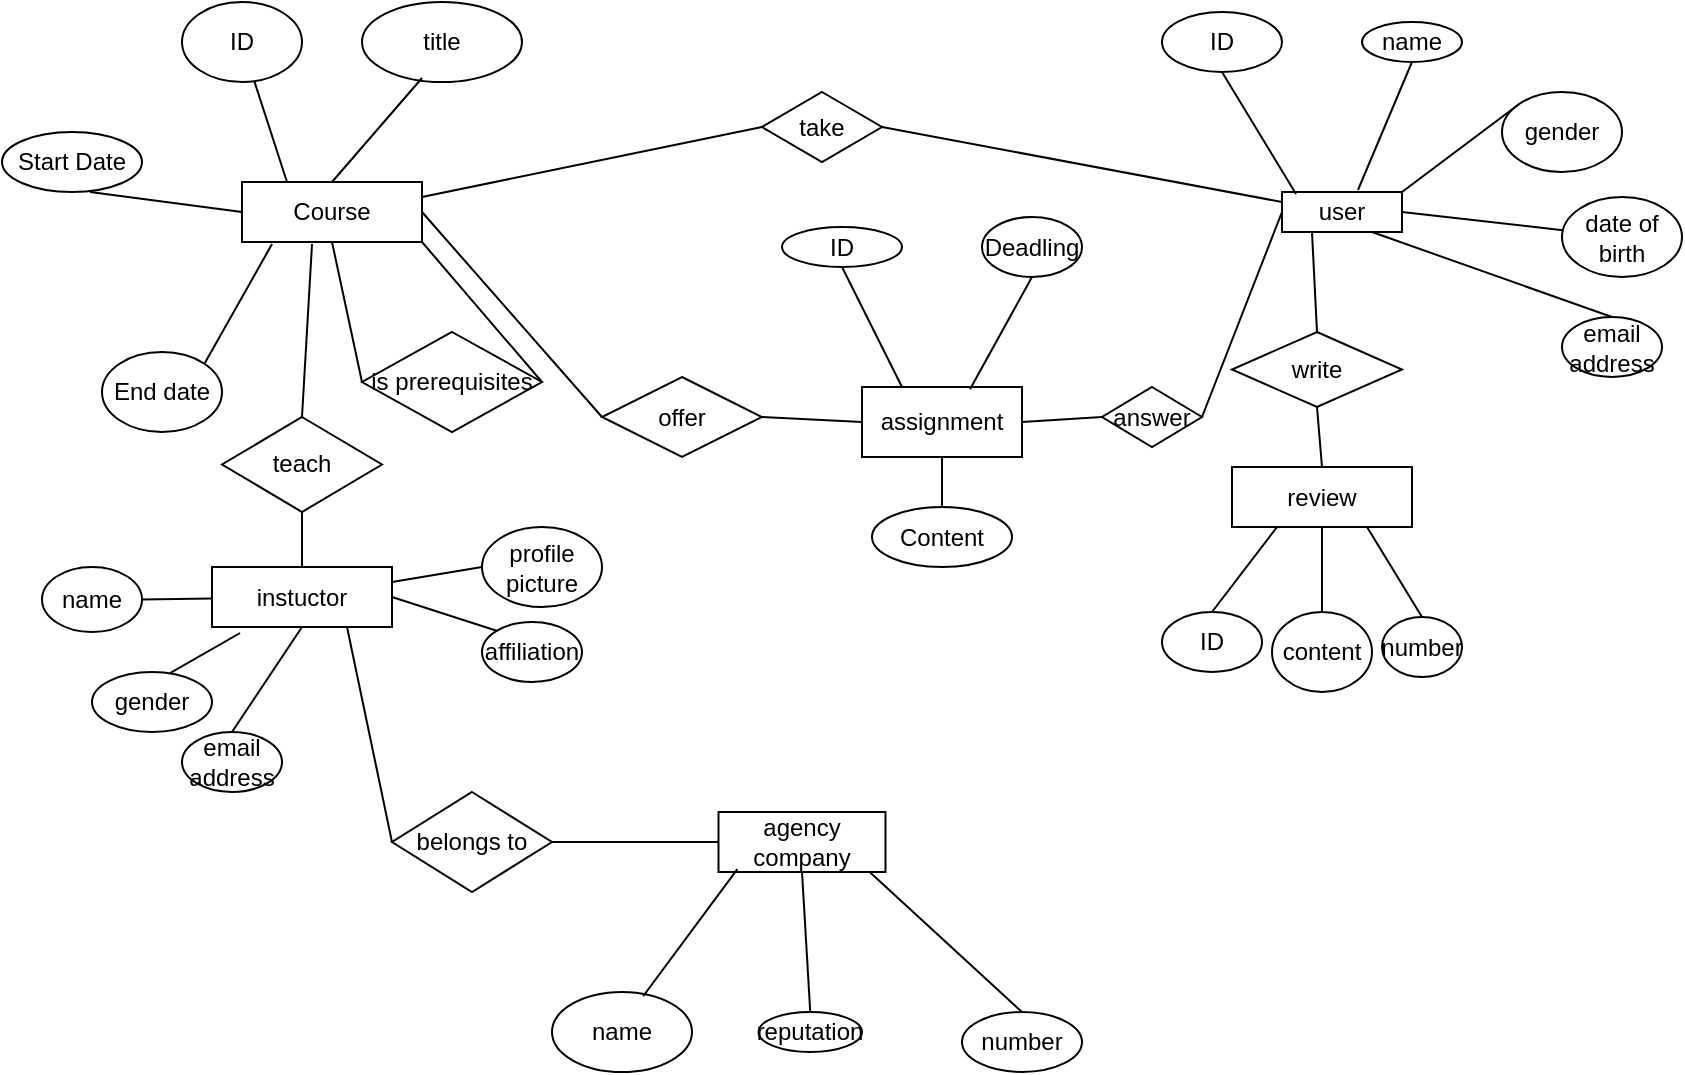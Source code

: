<mxfile version="12.6.1" type="github">
  <diagram id="yNR6yPrqRglq0oeF5hS5" name="Page-1">
    <mxGraphModel dx="1940" dy="652" grid="1" gridSize="10" guides="1" tooltips="1" connect="1" arrows="1" fold="1" page="1" pageScale="1" pageWidth="827" pageHeight="1169" math="0" shadow="0">
      <root>
        <mxCell id="0"/>
        <mxCell id="1" parent="0"/>
        <mxCell id="lMsgz_5FlAVxc4RHLTfQ-1" value="Course" style="rounded=0;whiteSpace=wrap;html=1;" vertex="1" parent="1">
          <mxGeometry x="90" y="135" width="90" height="30" as="geometry"/>
        </mxCell>
        <mxCell id="lMsgz_5FlAVxc4RHLTfQ-2" value="ID&lt;br&gt;" style="ellipse;whiteSpace=wrap;html=1;" vertex="1" parent="1">
          <mxGeometry x="60" y="45" width="60" height="40" as="geometry"/>
        </mxCell>
        <mxCell id="lMsgz_5FlAVxc4RHLTfQ-3" value="" style="endArrow=none;html=1;entryX=0.25;entryY=0;entryDx=0;entryDy=0;" edge="1" parent="1" source="lMsgz_5FlAVxc4RHLTfQ-2" target="lMsgz_5FlAVxc4RHLTfQ-1">
          <mxGeometry width="50" height="50" relative="1" as="geometry">
            <mxPoint x="170" y="290" as="sourcePoint"/>
            <mxPoint x="220" y="190" as="targetPoint"/>
          </mxGeometry>
        </mxCell>
        <mxCell id="lMsgz_5FlAVxc4RHLTfQ-4" value="title" style="ellipse;whiteSpace=wrap;html=1;" vertex="1" parent="1">
          <mxGeometry x="150" y="45" width="80" height="40" as="geometry"/>
        </mxCell>
        <mxCell id="lMsgz_5FlAVxc4RHLTfQ-5" value="" style="endArrow=none;html=1;entryX=0.375;entryY=0.95;entryDx=0;entryDy=0;entryPerimeter=0;exitX=0.5;exitY=0;exitDx=0;exitDy=0;" edge="1" parent="1" source="lMsgz_5FlAVxc4RHLTfQ-1" target="lMsgz_5FlAVxc4RHLTfQ-4">
          <mxGeometry width="50" height="50" relative="1" as="geometry">
            <mxPoint x="170" y="290" as="sourcePoint"/>
            <mxPoint x="220" y="240" as="targetPoint"/>
          </mxGeometry>
        </mxCell>
        <mxCell id="lMsgz_5FlAVxc4RHLTfQ-6" value="End date" style="ellipse;whiteSpace=wrap;html=1;" vertex="1" parent="1">
          <mxGeometry x="20" y="220" width="60" height="40" as="geometry"/>
        </mxCell>
        <mxCell id="lMsgz_5FlAVxc4RHLTfQ-7" value="" style="endArrow=none;html=1;exitX=1;exitY=0;exitDx=0;exitDy=0;entryX=0.167;entryY=1.033;entryDx=0;entryDy=0;entryPerimeter=0;" edge="1" parent="1" source="lMsgz_5FlAVxc4RHLTfQ-6" target="lMsgz_5FlAVxc4RHLTfQ-1">
          <mxGeometry width="50" height="50" relative="1" as="geometry">
            <mxPoint x="130" y="370" as="sourcePoint"/>
            <mxPoint x="207" y="219" as="targetPoint"/>
          </mxGeometry>
        </mxCell>
        <mxCell id="lMsgz_5FlAVxc4RHLTfQ-8" value="Start Date" style="ellipse;whiteSpace=wrap;html=1;" vertex="1" parent="1">
          <mxGeometry x="-30" y="110" width="70" height="30" as="geometry"/>
        </mxCell>
        <mxCell id="lMsgz_5FlAVxc4RHLTfQ-9" value="" style="endArrow=none;html=1;exitX=0.629;exitY=1;exitDx=0;exitDy=0;exitPerimeter=0;entryX=0;entryY=0.5;entryDx=0;entryDy=0;" edge="1" parent="1" source="lMsgz_5FlAVxc4RHLTfQ-8" target="lMsgz_5FlAVxc4RHLTfQ-1">
          <mxGeometry width="50" height="50" relative="1" as="geometry">
            <mxPoint x="130" y="370" as="sourcePoint"/>
            <mxPoint x="230" y="220" as="targetPoint"/>
          </mxGeometry>
        </mxCell>
        <mxCell id="lMsgz_5FlAVxc4RHLTfQ-11" value="" style="endArrow=none;html=1;entryX=0.5;entryY=1;entryDx=0;entryDy=0;exitX=0;exitY=0.5;exitDx=0;exitDy=0;" edge="1" parent="1" source="lMsgz_5FlAVxc4RHLTfQ-92" target="lMsgz_5FlAVxc4RHLTfQ-1">
          <mxGeometry width="50" height="50" relative="1" as="geometry">
            <mxPoint x="188.787" y="229.393" as="sourcePoint"/>
            <mxPoint x="180" y="330" as="targetPoint"/>
          </mxGeometry>
        </mxCell>
        <mxCell id="lMsgz_5FlAVxc4RHLTfQ-12" value="offer" style="rhombus;whiteSpace=wrap;html=1;" vertex="1" parent="1">
          <mxGeometry x="270" y="232.5" width="80" height="40" as="geometry"/>
        </mxCell>
        <mxCell id="lMsgz_5FlAVxc4RHLTfQ-13" value="" style="endArrow=none;html=1;entryX=0;entryY=0.5;entryDx=0;entryDy=0;exitX=1;exitY=0.5;exitDx=0;exitDy=0;" edge="1" parent="1" source="lMsgz_5FlAVxc4RHLTfQ-1" target="lMsgz_5FlAVxc4RHLTfQ-12">
          <mxGeometry width="50" height="50" relative="1" as="geometry">
            <mxPoint x="130" y="380" as="sourcePoint"/>
            <mxPoint x="290" y="210" as="targetPoint"/>
          </mxGeometry>
        </mxCell>
        <mxCell id="lMsgz_5FlAVxc4RHLTfQ-14" value="" style="endArrow=none;html=1;exitX=1;exitY=0.5;exitDx=0;exitDy=0;entryX=0;entryY=0.5;entryDx=0;entryDy=0;" edge="1" parent="1" source="lMsgz_5FlAVxc4RHLTfQ-12" target="lMsgz_5FlAVxc4RHLTfQ-15">
          <mxGeometry width="50" height="50" relative="1" as="geometry">
            <mxPoint x="403" y="302.5" as="sourcePoint"/>
            <mxPoint x="460" y="252.5" as="targetPoint"/>
          </mxGeometry>
        </mxCell>
        <mxCell id="lMsgz_5FlAVxc4RHLTfQ-15" value="assignment" style="rounded=0;whiteSpace=wrap;html=1;" vertex="1" parent="1">
          <mxGeometry x="400" y="237.5" width="80" height="35" as="geometry"/>
        </mxCell>
        <mxCell id="lMsgz_5FlAVxc4RHLTfQ-16" value="ID" style="ellipse;whiteSpace=wrap;html=1;" vertex="1" parent="1">
          <mxGeometry x="360" y="157.5" width="60" height="20" as="geometry"/>
        </mxCell>
        <mxCell id="lMsgz_5FlAVxc4RHLTfQ-17" value="Deadling" style="ellipse;whiteSpace=wrap;html=1;" vertex="1" parent="1">
          <mxGeometry x="460" y="152.5" width="50" height="30" as="geometry"/>
        </mxCell>
        <mxCell id="lMsgz_5FlAVxc4RHLTfQ-18" value="Content" style="ellipse;whiteSpace=wrap;html=1;" vertex="1" parent="1">
          <mxGeometry x="405" y="297.5" width="70" height="30" as="geometry"/>
        </mxCell>
        <mxCell id="lMsgz_5FlAVxc4RHLTfQ-19" value="" style="endArrow=none;html=1;entryX=0.5;entryY=1;entryDx=0;entryDy=0;exitX=0.25;exitY=0;exitDx=0;exitDy=0;" edge="1" parent="1" source="lMsgz_5FlAVxc4RHLTfQ-15" target="lMsgz_5FlAVxc4RHLTfQ-16">
          <mxGeometry width="50" height="50" relative="1" as="geometry">
            <mxPoint x="100" y="482.5" as="sourcePoint"/>
            <mxPoint x="370" y="262.5" as="targetPoint"/>
          </mxGeometry>
        </mxCell>
        <mxCell id="lMsgz_5FlAVxc4RHLTfQ-20" value="" style="endArrow=none;html=1;exitX=0.675;exitY=0.033;exitDx=0;exitDy=0;exitPerimeter=0;entryX=0.5;entryY=1;entryDx=0;entryDy=0;" edge="1" parent="1" source="lMsgz_5FlAVxc4RHLTfQ-15" target="lMsgz_5FlAVxc4RHLTfQ-17">
          <mxGeometry width="50" height="50" relative="1" as="geometry">
            <mxPoint x="420" y="252.51" as="sourcePoint"/>
            <mxPoint x="460" y="202.5" as="targetPoint"/>
          </mxGeometry>
        </mxCell>
        <mxCell id="lMsgz_5FlAVxc4RHLTfQ-21" value="" style="endArrow=none;html=1;entryX=0.5;entryY=1;entryDx=0;entryDy=0;exitX=0.5;exitY=0;exitDx=0;exitDy=0;" edge="1" parent="1" source="lMsgz_5FlAVxc4RHLTfQ-18" target="lMsgz_5FlAVxc4RHLTfQ-15">
          <mxGeometry width="50" height="50" relative="1" as="geometry">
            <mxPoint x="430" y="262.51" as="sourcePoint"/>
            <mxPoint x="420" y="212.5" as="targetPoint"/>
          </mxGeometry>
        </mxCell>
        <mxCell id="lMsgz_5FlAVxc4RHLTfQ-22" value="answer" style="rhombus;whiteSpace=wrap;html=1;" vertex="1" parent="1">
          <mxGeometry x="520" y="237.5" width="50" height="30" as="geometry"/>
        </mxCell>
        <mxCell id="lMsgz_5FlAVxc4RHLTfQ-23" value="" style="endArrow=none;html=1;entryX=1;entryY=0.5;entryDx=0;entryDy=0;exitX=0;exitY=0.5;exitDx=0;exitDy=0;" edge="1" parent="1" source="lMsgz_5FlAVxc4RHLTfQ-22" target="lMsgz_5FlAVxc4RHLTfQ-15">
          <mxGeometry width="50" height="50" relative="1" as="geometry">
            <mxPoint x="480" y="272.51" as="sourcePoint"/>
            <mxPoint x="470" y="222.5" as="targetPoint"/>
          </mxGeometry>
        </mxCell>
        <mxCell id="lMsgz_5FlAVxc4RHLTfQ-24" value="user" style="rounded=0;whiteSpace=wrap;html=1;" vertex="1" parent="1">
          <mxGeometry x="610" y="140" width="60" height="20" as="geometry"/>
        </mxCell>
        <mxCell id="lMsgz_5FlAVxc4RHLTfQ-25" value="" style="endArrow=none;html=1;entryX=1;entryY=0.5;entryDx=0;entryDy=0;exitX=0;exitY=0.5;exitDx=0;exitDy=0;" edge="1" parent="1" source="lMsgz_5FlAVxc4RHLTfQ-24" target="lMsgz_5FlAVxc4RHLTfQ-22">
          <mxGeometry width="50" height="50" relative="1" as="geometry">
            <mxPoint x="420" y="180.01" as="sourcePoint"/>
            <mxPoint x="410" y="130" as="targetPoint"/>
          </mxGeometry>
        </mxCell>
        <mxCell id="lMsgz_5FlAVxc4RHLTfQ-26" value="ID" style="ellipse;whiteSpace=wrap;html=1;" vertex="1" parent="1">
          <mxGeometry x="550" y="50" width="60" height="30" as="geometry"/>
        </mxCell>
        <mxCell id="lMsgz_5FlAVxc4RHLTfQ-27" value="name" style="ellipse;whiteSpace=wrap;html=1;" vertex="1" parent="1">
          <mxGeometry x="650" y="55" width="50" height="20" as="geometry"/>
        </mxCell>
        <mxCell id="lMsgz_5FlAVxc4RHLTfQ-28" value="email address" style="ellipse;whiteSpace=wrap;html=1;" vertex="1" parent="1">
          <mxGeometry x="750" y="202.5" width="50" height="30" as="geometry"/>
        </mxCell>
        <mxCell id="lMsgz_5FlAVxc4RHLTfQ-29" value="date of birth" style="ellipse;whiteSpace=wrap;html=1;" vertex="1" parent="1">
          <mxGeometry x="750" y="142.5" width="60" height="40" as="geometry"/>
        </mxCell>
        <mxCell id="lMsgz_5FlAVxc4RHLTfQ-30" value="" style="endArrow=none;html=1;exitX=0.117;exitY=0.05;exitDx=0;exitDy=0;exitPerimeter=0;entryX=0.5;entryY=1;entryDx=0;entryDy=0;" edge="1" parent="1" source="lMsgz_5FlAVxc4RHLTfQ-24" target="lMsgz_5FlAVxc4RHLTfQ-26">
          <mxGeometry width="50" height="50" relative="1" as="geometry">
            <mxPoint x="430" y="190.01" as="sourcePoint"/>
            <mxPoint x="550" y="130" as="targetPoint"/>
          </mxGeometry>
        </mxCell>
        <mxCell id="lMsgz_5FlAVxc4RHLTfQ-31" value="" style="endArrow=none;html=1;exitX=0.633;exitY=-0.05;exitDx=0;exitDy=0;exitPerimeter=0;entryX=0.5;entryY=1;entryDx=0;entryDy=0;" edge="1" parent="1" source="lMsgz_5FlAVxc4RHLTfQ-24" target="lMsgz_5FlAVxc4RHLTfQ-27">
          <mxGeometry width="50" height="50" relative="1" as="geometry">
            <mxPoint x="440" y="200.01" as="sourcePoint"/>
            <mxPoint x="680" y="100" as="targetPoint"/>
          </mxGeometry>
        </mxCell>
        <mxCell id="lMsgz_5FlAVxc4RHLTfQ-32" value="" style="endArrow=none;html=1;entryX=0.75;entryY=1;entryDx=0;entryDy=0;exitX=0.5;exitY=0;exitDx=0;exitDy=0;" edge="1" parent="1" source="lMsgz_5FlAVxc4RHLTfQ-28" target="lMsgz_5FlAVxc4RHLTfQ-24">
          <mxGeometry width="50" height="50" relative="1" as="geometry">
            <mxPoint x="450" y="210.01" as="sourcePoint"/>
            <mxPoint x="440" y="160" as="targetPoint"/>
          </mxGeometry>
        </mxCell>
        <mxCell id="lMsgz_5FlAVxc4RHLTfQ-33" value="" style="endArrow=none;html=1;entryX=1;entryY=0.5;entryDx=0;entryDy=0;" edge="1" parent="1" source="lMsgz_5FlAVxc4RHLTfQ-29" target="lMsgz_5FlAVxc4RHLTfQ-24">
          <mxGeometry width="50" height="50" relative="1" as="geometry">
            <mxPoint x="460" y="220.01" as="sourcePoint"/>
            <mxPoint x="450" y="170" as="targetPoint"/>
          </mxGeometry>
        </mxCell>
        <mxCell id="lMsgz_5FlAVxc4RHLTfQ-34" value="instuctor" style="rounded=0;whiteSpace=wrap;html=1;" vertex="1" parent="1">
          <mxGeometry x="75" y="327.5" width="90" height="30" as="geometry"/>
        </mxCell>
        <mxCell id="lMsgz_5FlAVxc4RHLTfQ-35" value="name" style="ellipse;whiteSpace=wrap;html=1;" vertex="1" parent="1">
          <mxGeometry x="-10" y="327.5" width="50" height="32.5" as="geometry"/>
        </mxCell>
        <mxCell id="lMsgz_5FlAVxc4RHLTfQ-36" value="gender" style="ellipse;whiteSpace=wrap;html=1;" vertex="1" parent="1">
          <mxGeometry x="15" y="380" width="60" height="30" as="geometry"/>
        </mxCell>
        <mxCell id="lMsgz_5FlAVxc4RHLTfQ-37" value="" style="endArrow=none;html=1;entryX=1;entryY=0.5;entryDx=0;entryDy=0;" edge="1" parent="1" source="lMsgz_5FlAVxc4RHLTfQ-34" target="lMsgz_5FlAVxc4RHLTfQ-35">
          <mxGeometry width="50" height="50" relative="1" as="geometry">
            <mxPoint x="530" y="230.01" as="sourcePoint"/>
            <mxPoint x="520" y="180" as="targetPoint"/>
          </mxGeometry>
        </mxCell>
        <mxCell id="lMsgz_5FlAVxc4RHLTfQ-38" value="" style="endArrow=none;html=1;entryX=0.65;entryY=0.02;entryDx=0;entryDy=0;exitX=0.156;exitY=1.1;exitDx=0;exitDy=0;exitPerimeter=0;entryPerimeter=0;" edge="1" parent="1" source="lMsgz_5FlAVxc4RHLTfQ-34" target="lMsgz_5FlAVxc4RHLTfQ-36">
          <mxGeometry width="50" height="50" relative="1" as="geometry">
            <mxPoint x="540" y="240.01" as="sourcePoint"/>
            <mxPoint x="530" y="190" as="targetPoint"/>
          </mxGeometry>
        </mxCell>
        <mxCell id="lMsgz_5FlAVxc4RHLTfQ-40" value="" style="endArrow=none;html=1;entryX=0.389;entryY=1.033;entryDx=0;entryDy=0;exitX=0.5;exitY=0;exitDx=0;exitDy=0;entryPerimeter=0;" edge="1" parent="1" source="lMsgz_5FlAVxc4RHLTfQ-103" target="lMsgz_5FlAVxc4RHLTfQ-1">
          <mxGeometry width="50" height="50" relative="1" as="geometry">
            <mxPoint x="122.5" y="255" as="sourcePoint"/>
            <mxPoint x="540" y="200" as="targetPoint"/>
          </mxGeometry>
        </mxCell>
        <mxCell id="lMsgz_5FlAVxc4RHLTfQ-41" value="" style="endArrow=none;html=1;entryX=0.236;entryY=1.029;entryDx=0;entryDy=0;exitX=0.5;exitY=0;exitDx=0;exitDy=0;entryPerimeter=0;" edge="1" parent="1" source="lMsgz_5FlAVxc4RHLTfQ-103">
          <mxGeometry width="50" height="50" relative="1" as="geometry">
            <mxPoint x="560" y="260.01" as="sourcePoint"/>
            <mxPoint x="107.98" y="291.015" as="targetPoint"/>
          </mxGeometry>
        </mxCell>
        <mxCell id="lMsgz_5FlAVxc4RHLTfQ-65" value="agency company" style="rounded=0;whiteSpace=wrap;html=1;" vertex="1" parent="1">
          <mxGeometry x="328.25" y="450" width="83.5" height="30" as="geometry"/>
        </mxCell>
        <mxCell id="lMsgz_5FlAVxc4RHLTfQ-67" value="reputation" style="ellipse;whiteSpace=wrap;html=1;" vertex="1" parent="1">
          <mxGeometry x="348.25" y="550" width="51.75" height="20" as="geometry"/>
        </mxCell>
        <mxCell id="lMsgz_5FlAVxc4RHLTfQ-68" value="number" style="ellipse;whiteSpace=wrap;html=1;" vertex="1" parent="1">
          <mxGeometry x="450" y="550" width="60" height="30" as="geometry"/>
        </mxCell>
        <mxCell id="lMsgz_5FlAVxc4RHLTfQ-71" value="name" style="ellipse;whiteSpace=wrap;html=1;" vertex="1" parent="1">
          <mxGeometry x="245" y="540" width="70" height="40" as="geometry"/>
        </mxCell>
        <mxCell id="lMsgz_5FlAVxc4RHLTfQ-73" value="" style="endArrow=none;html=1;entryX=0.113;entryY=0.953;entryDx=0;entryDy=0;exitX=0.651;exitY=0.053;exitDx=0;exitDy=0;entryPerimeter=0;exitPerimeter=0;" edge="1" parent="1" source="lMsgz_5FlAVxc4RHLTfQ-71" target="lMsgz_5FlAVxc4RHLTfQ-65">
          <mxGeometry width="50" height="50" relative="1" as="geometry">
            <mxPoint x="700" y="497.51" as="sourcePoint"/>
            <mxPoint x="690" y="447.5" as="targetPoint"/>
          </mxGeometry>
        </mxCell>
        <mxCell id="lMsgz_5FlAVxc4RHLTfQ-74" value="" style="endArrow=none;html=1;entryX=0.5;entryY=1;entryDx=0;entryDy=0;exitX=0.5;exitY=0;exitDx=0;exitDy=0;" edge="1" parent="1" source="lMsgz_5FlAVxc4RHLTfQ-67" target="lMsgz_5FlAVxc4RHLTfQ-65">
          <mxGeometry width="50" height="50" relative="1" as="geometry">
            <mxPoint x="710" y="507.51" as="sourcePoint"/>
            <mxPoint x="700" y="457.5" as="targetPoint"/>
          </mxGeometry>
        </mxCell>
        <mxCell id="lMsgz_5FlAVxc4RHLTfQ-75" value="" style="endArrow=none;html=1;entryX=0.902;entryY=0.992;entryDx=0;entryDy=0;exitX=0.5;exitY=0;exitDx=0;exitDy=0;entryPerimeter=0;" edge="1" parent="1" source="lMsgz_5FlAVxc4RHLTfQ-68" target="lMsgz_5FlAVxc4RHLTfQ-65">
          <mxGeometry width="50" height="50" relative="1" as="geometry">
            <mxPoint x="720" y="517.51" as="sourcePoint"/>
            <mxPoint x="710" y="467.5" as="targetPoint"/>
          </mxGeometry>
        </mxCell>
        <mxCell id="lMsgz_5FlAVxc4RHLTfQ-79" value="belongs to" style="rhombus;whiteSpace=wrap;html=1;" vertex="1" parent="1">
          <mxGeometry x="165" y="440" width="80" height="50" as="geometry"/>
        </mxCell>
        <mxCell id="lMsgz_5FlAVxc4RHLTfQ-80" value="" style="endArrow=none;html=1;entryX=0.75;entryY=1;entryDx=0;entryDy=0;exitX=0;exitY=0.5;exitDx=0;exitDy=0;" edge="1" parent="1" source="lMsgz_5FlAVxc4RHLTfQ-79" target="lMsgz_5FlAVxc4RHLTfQ-34">
          <mxGeometry width="50" height="50" relative="1" as="geometry">
            <mxPoint x="760" y="460.01" as="sourcePoint"/>
            <mxPoint x="750" y="410" as="targetPoint"/>
          </mxGeometry>
        </mxCell>
        <mxCell id="lMsgz_5FlAVxc4RHLTfQ-81" value="" style="endArrow=none;html=1;entryX=1;entryY=0.5;entryDx=0;entryDy=0;exitX=0;exitY=0.5;exitDx=0;exitDy=0;" edge="1" parent="1" source="lMsgz_5FlAVxc4RHLTfQ-65" target="lMsgz_5FlAVxc4RHLTfQ-79">
          <mxGeometry width="50" height="50" relative="1" as="geometry">
            <mxPoint x="770" y="567.51" as="sourcePoint"/>
            <mxPoint x="760" y="517.5" as="targetPoint"/>
          </mxGeometry>
        </mxCell>
        <mxCell id="lMsgz_5FlAVxc4RHLTfQ-82" value="write" style="rhombus;whiteSpace=wrap;html=1;" vertex="1" parent="1">
          <mxGeometry x="585" y="210" width="85" height="37.5" as="geometry"/>
        </mxCell>
        <mxCell id="lMsgz_5FlAVxc4RHLTfQ-83" value="" style="endArrow=none;html=1;entryX=0.25;entryY=1;entryDx=0;entryDy=0;exitX=0.5;exitY=0;exitDx=0;exitDy=0;" edge="1" parent="1" source="lMsgz_5FlAVxc4RHLTfQ-82" target="lMsgz_5FlAVxc4RHLTfQ-24">
          <mxGeometry width="50" height="50" relative="1" as="geometry">
            <mxPoint x="490" y="592.5" as="sourcePoint"/>
            <mxPoint x="770" y="527.5" as="targetPoint"/>
            <Array as="points"/>
          </mxGeometry>
        </mxCell>
        <mxCell id="lMsgz_5FlAVxc4RHLTfQ-84" value="review" style="rounded=0;whiteSpace=wrap;html=1;" vertex="1" parent="1">
          <mxGeometry x="585" y="277.5" width="90" height="30" as="geometry"/>
        </mxCell>
        <mxCell id="lMsgz_5FlAVxc4RHLTfQ-85" value="" style="endArrow=none;html=1;entryX=0.5;entryY=1;entryDx=0;entryDy=0;exitX=0.5;exitY=0;exitDx=0;exitDy=0;" edge="1" parent="1" source="lMsgz_5FlAVxc4RHLTfQ-84" target="lMsgz_5FlAVxc4RHLTfQ-82">
          <mxGeometry width="50" height="50" relative="1" as="geometry">
            <mxPoint x="628" y="300" as="sourcePoint"/>
            <mxPoint x="860" y="350" as="targetPoint"/>
          </mxGeometry>
        </mxCell>
        <mxCell id="lMsgz_5FlAVxc4RHLTfQ-86" value="ID" style="ellipse;whiteSpace=wrap;html=1;" vertex="1" parent="1">
          <mxGeometry x="550" y="350" width="50" height="30" as="geometry"/>
        </mxCell>
        <mxCell id="lMsgz_5FlAVxc4RHLTfQ-87" value="content" style="ellipse;whiteSpace=wrap;html=1;" vertex="1" parent="1">
          <mxGeometry x="605" y="350" width="50" height="40" as="geometry"/>
        </mxCell>
        <mxCell id="lMsgz_5FlAVxc4RHLTfQ-88" value="number" style="ellipse;whiteSpace=wrap;html=1;" vertex="1" parent="1">
          <mxGeometry x="660" y="352.5" width="40" height="30" as="geometry"/>
        </mxCell>
        <mxCell id="lMsgz_5FlAVxc4RHLTfQ-89" value="" style="endArrow=none;html=1;entryX=0.25;entryY=1;entryDx=0;entryDy=0;exitX=0.5;exitY=0;exitDx=0;exitDy=0;" edge="1" parent="1" source="lMsgz_5FlAVxc4RHLTfQ-86" target="lMsgz_5FlAVxc4RHLTfQ-84">
          <mxGeometry width="50" height="50" relative="1" as="geometry">
            <mxPoint x="800" y="555.01" as="sourcePoint"/>
            <mxPoint x="790" y="505" as="targetPoint"/>
          </mxGeometry>
        </mxCell>
        <mxCell id="lMsgz_5FlAVxc4RHLTfQ-90" value="" style="endArrow=none;html=1;entryX=0.5;entryY=1;entryDx=0;entryDy=0;exitX=0.5;exitY=0;exitDx=0;exitDy=0;" edge="1" parent="1" source="lMsgz_5FlAVxc4RHLTfQ-87" target="lMsgz_5FlAVxc4RHLTfQ-84">
          <mxGeometry width="50" height="50" relative="1" as="geometry">
            <mxPoint x="810" y="565.01" as="sourcePoint"/>
            <mxPoint x="800" y="515" as="targetPoint"/>
          </mxGeometry>
        </mxCell>
        <mxCell id="lMsgz_5FlAVxc4RHLTfQ-91" value="" style="endArrow=none;html=1;entryX=0.75;entryY=1;entryDx=0;entryDy=0;exitX=0.5;exitY=0;exitDx=0;exitDy=0;" edge="1" parent="1" source="lMsgz_5FlAVxc4RHLTfQ-88" target="lMsgz_5FlAVxc4RHLTfQ-84">
          <mxGeometry width="50" height="50" relative="1" as="geometry">
            <mxPoint x="820" y="575.01" as="sourcePoint"/>
            <mxPoint x="810" y="525" as="targetPoint"/>
          </mxGeometry>
        </mxCell>
        <mxCell id="lMsgz_5FlAVxc4RHLTfQ-92" value="is prerequisites" style="rhombus;whiteSpace=wrap;html=1;" vertex="1" parent="1">
          <mxGeometry x="150" y="210" width="90" height="50" as="geometry"/>
        </mxCell>
        <mxCell id="lMsgz_5FlAVxc4RHLTfQ-93" value="" style="endArrow=none;html=1;entryX=1;entryY=1;entryDx=0;entryDy=0;exitX=1;exitY=0.5;exitDx=0;exitDy=0;" edge="1" parent="1" source="lMsgz_5FlAVxc4RHLTfQ-92" target="lMsgz_5FlAVxc4RHLTfQ-1">
          <mxGeometry width="50" height="50" relative="1" as="geometry">
            <mxPoint x="185" y="265" as="sourcePoint"/>
            <mxPoint x="235" y="215" as="targetPoint"/>
          </mxGeometry>
        </mxCell>
        <mxCell id="lMsgz_5FlAVxc4RHLTfQ-96" value="gender" style="ellipse;whiteSpace=wrap;html=1;" vertex="1" parent="1">
          <mxGeometry x="720" y="90" width="60" height="40" as="geometry"/>
        </mxCell>
        <mxCell id="lMsgz_5FlAVxc4RHLTfQ-97" value="" style="endArrow=none;html=1;entryX=1;entryY=0;entryDx=0;entryDy=0;exitX=0;exitY=0;exitDx=0;exitDy=0;" edge="1" parent="1" source="lMsgz_5FlAVxc4RHLTfQ-96" target="lMsgz_5FlAVxc4RHLTfQ-24">
          <mxGeometry width="50" height="50" relative="1" as="geometry">
            <mxPoint x="665" y="302.5" as="sourcePoint"/>
            <mxPoint x="715" y="252.5" as="targetPoint"/>
          </mxGeometry>
        </mxCell>
        <mxCell id="lMsgz_5FlAVxc4RHLTfQ-98" value="take" style="rhombus;whiteSpace=wrap;html=1;" vertex="1" parent="1">
          <mxGeometry x="350" y="90" width="60" height="35" as="geometry"/>
        </mxCell>
        <mxCell id="lMsgz_5FlAVxc4RHLTfQ-99" value="" style="endArrow=none;html=1;exitX=1;exitY=0.25;exitDx=0;exitDy=0;entryX=0;entryY=0.5;entryDx=0;entryDy=0;" edge="1" parent="1" source="lMsgz_5FlAVxc4RHLTfQ-1" target="lMsgz_5FlAVxc4RHLTfQ-98">
          <mxGeometry width="50" height="50" relative="1" as="geometry">
            <mxPoint x="190" y="135" as="sourcePoint"/>
            <mxPoint x="240" y="85" as="targetPoint"/>
          </mxGeometry>
        </mxCell>
        <mxCell id="lMsgz_5FlAVxc4RHLTfQ-100" value="" style="endArrow=none;html=1;exitX=1;exitY=0.5;exitDx=0;exitDy=0;entryX=0;entryY=0.25;entryDx=0;entryDy=0;" edge="1" parent="1" source="lMsgz_5FlAVxc4RHLTfQ-98" target="lMsgz_5FlAVxc4RHLTfQ-24">
          <mxGeometry width="50" height="50" relative="1" as="geometry">
            <mxPoint x="480" y="110" as="sourcePoint"/>
            <mxPoint x="530" y="60" as="targetPoint"/>
          </mxGeometry>
        </mxCell>
        <mxCell id="lMsgz_5FlAVxc4RHLTfQ-103" value="teach" style="rhombus;whiteSpace=wrap;html=1;" vertex="1" parent="1">
          <mxGeometry x="80" y="252.5" width="80" height="47.5" as="geometry"/>
        </mxCell>
        <mxCell id="lMsgz_5FlAVxc4RHLTfQ-104" value="" style="endArrow=none;html=1;entryX=0.5;entryY=1;entryDx=0;entryDy=0;exitX=0.5;exitY=0;exitDx=0;exitDy=0;" edge="1" parent="1" source="lMsgz_5FlAVxc4RHLTfQ-34" target="lMsgz_5FlAVxc4RHLTfQ-103">
          <mxGeometry width="50" height="50" relative="1" as="geometry">
            <mxPoint x="105" y="370" as="sourcePoint"/>
            <mxPoint x="107.98" y="291.015" as="targetPoint"/>
          </mxGeometry>
        </mxCell>
        <mxCell id="lMsgz_5FlAVxc4RHLTfQ-105" value="email address" style="ellipse;whiteSpace=wrap;html=1;" vertex="1" parent="1">
          <mxGeometry x="60" y="410" width="50" height="30" as="geometry"/>
        </mxCell>
        <mxCell id="lMsgz_5FlAVxc4RHLTfQ-106" value="" style="endArrow=none;html=1;entryX=0.5;entryY=0;entryDx=0;entryDy=0;exitX=0.5;exitY=1;exitDx=0;exitDy=0;" edge="1" parent="1" source="lMsgz_5FlAVxc4RHLTfQ-34" target="lMsgz_5FlAVxc4RHLTfQ-105">
          <mxGeometry width="50" height="50" relative="1" as="geometry">
            <mxPoint x="110" y="480" as="sourcePoint"/>
            <mxPoint x="142.5" y="357.5" as="targetPoint"/>
          </mxGeometry>
        </mxCell>
        <mxCell id="lMsgz_5FlAVxc4RHLTfQ-107" value="affiliation" style="ellipse;whiteSpace=wrap;html=1;" vertex="1" parent="1">
          <mxGeometry x="210" y="355" width="50" height="30" as="geometry"/>
        </mxCell>
        <mxCell id="lMsgz_5FlAVxc4RHLTfQ-108" value="profile picture" style="ellipse;whiteSpace=wrap;html=1;" vertex="1" parent="1">
          <mxGeometry x="210" y="307.5" width="60" height="40" as="geometry"/>
        </mxCell>
        <mxCell id="lMsgz_5FlAVxc4RHLTfQ-109" value="" style="endArrow=none;html=1;entryX=0;entryY=0.5;entryDx=0;entryDy=0;exitX=1;exitY=0.25;exitDx=0;exitDy=0;" edge="1" parent="1" source="lMsgz_5FlAVxc4RHLTfQ-34" target="lMsgz_5FlAVxc4RHLTfQ-108">
          <mxGeometry width="50" height="50" relative="1" as="geometry">
            <mxPoint x="-30" y="800" as="sourcePoint"/>
            <mxPoint x="20" y="750" as="targetPoint"/>
          </mxGeometry>
        </mxCell>
        <mxCell id="lMsgz_5FlAVxc4RHLTfQ-110" value="" style="endArrow=none;html=1;entryX=0;entryY=0;entryDx=0;entryDy=0;exitX=1;exitY=0.5;exitDx=0;exitDy=0;" edge="1" parent="1" source="lMsgz_5FlAVxc4RHLTfQ-34" target="lMsgz_5FlAVxc4RHLTfQ-107">
          <mxGeometry width="50" height="50" relative="1" as="geometry">
            <mxPoint x="-30" y="800" as="sourcePoint"/>
            <mxPoint x="20" y="750" as="targetPoint"/>
          </mxGeometry>
        </mxCell>
      </root>
    </mxGraphModel>
  </diagram>
</mxfile>
